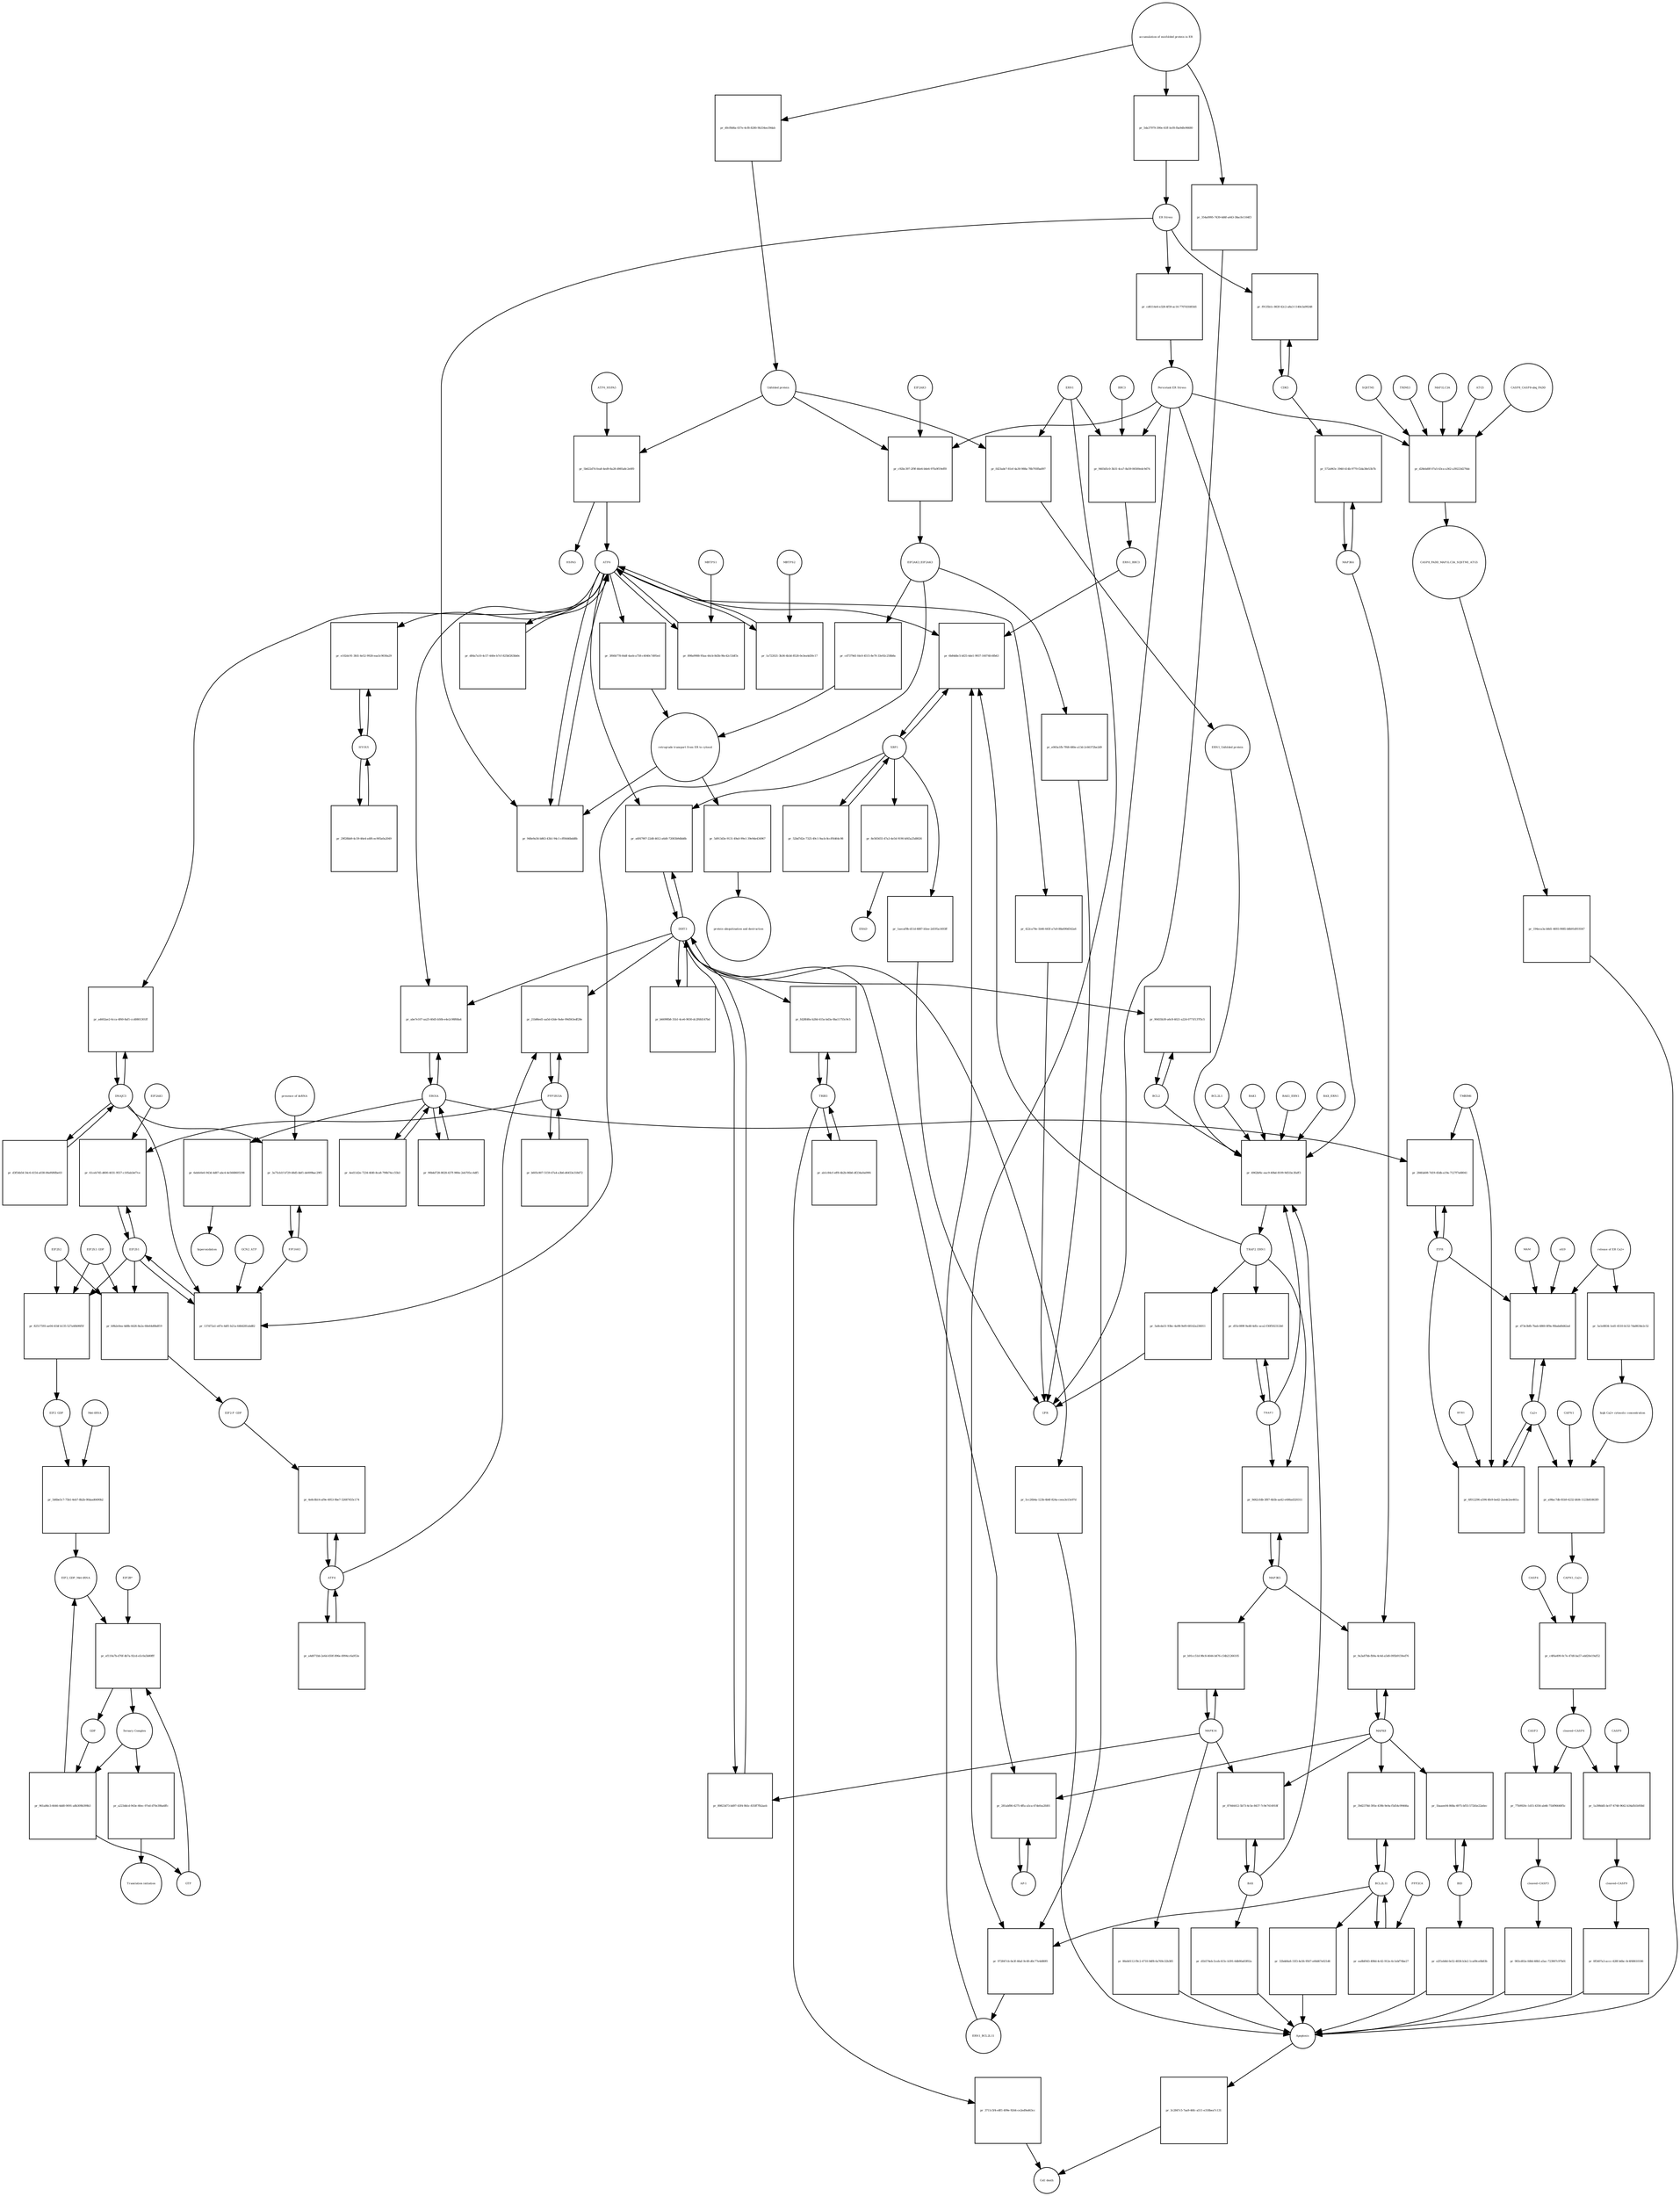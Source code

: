 strict digraph  {
ATF6_HSPA5 [annotation="", bipartite=0, cls=complex, fontsize=4, label=ATF6_HSPA5, shape=circle];
"pr_5b622d74-fea8-4ed9-8a28-d985a8c2e0f0" [annotation="", bipartite=1, cls=process, fontsize=4, label="pr_5b622d74-fea8-4ed9-8a28-d985a8c2e0f0", shape=square];
ATF6 [annotation="urn_miriam_hgnc.symbol_ATF6", bipartite=0, cls=macromolecule, fontsize=4, label=ATF6, shape=circle];
HSPA5 [annotation="urn_miriam_hgnc.symbol_HSPA5", bipartite=0, cls=macromolecule, fontsize=4, label=HSPA5, shape=circle];
"Unfolded protein" [annotation="", bipartite=0, cls=macromolecule, fontsize=4, label="Unfolded protein", shape=circle];
ERN1 [annotation="urn_miriam_hgnc.symbol_ERN1", bipartite=0, cls=macromolecule, fontsize=4, label=ERN1, shape=circle];
"pr_fd23ade7-81ef-4a30-988a-78b793fba897" [annotation="", bipartite=1, cls=process, fontsize=4, label="pr_fd23ade7-81ef-4a30-988a-78b793fba897", shape=square];
"ERN1_Unfolded protein" [annotation="", bipartite=0, cls=complex, fontsize=4, label="ERN1_Unfolded protein", shape=circle];
EIF2AK3_EIF2AK3 [annotation="", bipartite=0, cls=complex, fontsize=4, label=EIF2AK3_EIF2AK3, shape=circle];
"pr_cd7379d1-fdc0-4515-8e70-33e92c258b8a" [annotation="", bipartite=1, cls=process, fontsize=4, label="pr_cd7379d1-fdc0-4515-8e70-33e92c258b8a", shape=square];
"retrograde transport from ER to cytosol" [annotation="", bipartite=0, cls=phenotype, fontsize=4, label="retrograde transport from ER to cytosol", shape=circle];
"pr_3f66b778-64df-4aeb-a758-c4040c7d95ed" [annotation="", bipartite=1, cls=process, fontsize=4, label="pr_3f66b778-64df-4aeb-a758-c4040c7d95ed", shape=square];
"pr_5d913d3e-9131-49a0-99e1-39e9de434967" [annotation="", bipartite=1, cls=process, fontsize=4, label="pr_5d913d3e-9131-49a0-99e1-39e9de434967", shape=square];
"protein ubiquitination and destruction" [annotation="", bipartite=0, cls=phenotype, fontsize=4, label="protein ubiquitination and destruction", shape=circle];
"pr_4962bf6c-eac9-40bd-8109-9d51bc3faff3" [annotation="", bipartite=1, cls=process, fontsize=4, label="pr_4962bf6c-eac9-40bd-8109-9d51bc3faff3", shape=square];
TRAF2_ERN1 [annotation="", bipartite=0, cls=complex, fontsize=4, label=TRAF2_ERN1, shape=circle];
BAK1_ERN1 [annotation="", bipartite=0, cls=complex, fontsize=4, label=BAK1_ERN1, shape=circle];
BAX_ERN1 [annotation="", bipartite=0, cls=complex, fontsize=4, label=BAX_ERN1, shape=circle];
BCL2 [annotation="urn_miriam_hgnc.symbol_BCL2", bipartite=0, cls="nucleic acid feature", fontsize=4, label=BCL2, shape=circle];
BCL2L1 [annotation="urn_miriam_hgnc.symbol_BCL2L1", bipartite=0, cls=macromolecule, fontsize=4, label=BCL2L1, shape=circle];
"Persistant ER Stress" [annotation="", bipartite=0, cls=phenotype, fontsize=4, label="Persistant ER Stress", shape=circle];
BAX [annotation="urn_miriam_hgnc.symbol_BAX", bipartite=0, cls=macromolecule, fontsize=4, label=BAX, shape=circle];
BAK1 [annotation="urn_miriam_hgnc.symbol_BAK1", bipartite=0, cls=macromolecule, fontsize=4, label=BAK1, shape=circle];
TRAF2 [annotation="urn_miriam_hgnc.symbol_TRAF2", bipartite=0, cls=macromolecule, fontsize=4, label=TRAF2, shape=circle];
XBP1 [annotation="urn_miriam_hgnc.symbol_XBP1", bipartite=0, cls=macromolecule, fontsize=4, label=XBP1, shape=circle];
"pr_6b84dbc5-bf25-4de1-9937-16074fc6fb63" [annotation="", bipartite=1, cls=process, fontsize=4, label="pr_6b84dbc5-bf25-4de1-9937-16074fc6fb63", shape=square];
ERN1_BBC3 [annotation="", bipartite=0, cls=complex, fontsize=4, label=ERN1_BBC3, shape=circle];
ERN1_BCL2L11 [annotation="", bipartite=0, cls=complex, fontsize=4, label=ERN1_BCL2L11, shape=circle];
"pr_52bd7d2e-7325-49c1-9acb-8ccff4464c98" [annotation="", bipartite=1, cls=process, fontsize=4, label="pr_52bd7d2e-7325-49c1-9acb-8ccff4464c98", shape=square];
"pr_8e565655-47a3-4e54-9190-bf45a25d8026" [annotation="", bipartite=1, cls=process, fontsize=4, label="pr_8e565655-47a3-4e54-9190-bf45a25d8026", shape=square];
ERAD [annotation="", bipartite=0, cls=phenotype, fontsize=4, label=ERAD, shape=circle];
"pr_1aecaf9b-d11d-4887-b5ee-2d195a1493ff" [annotation="", bipartite=1, cls=process, fontsize=4, label="pr_1aecaf9b-d11d-4887-b5ee-2d195a1493ff", shape=square];
UPR [annotation="", bipartite=0, cls=phenotype, fontsize=4, label=UPR, shape=circle];
"pr_d55c089f-9a48-4d5c-aca2-f30f502312b0" [annotation="", bipartite=1, cls=process, fontsize=4, label="pr_d55c089f-9a48-4d5c-aca2-f30f502312b0", shape=square];
MAPK8 [annotation="urn_miriam_hgnc.symbol_MAPK8", bipartite=0, cls=macromolecule, fontsize=4, label=MAPK8, shape=circle];
"pr_9a3a87bb-fb9a-4c4d-a5d0-095b9159ed76" [annotation="", bipartite=1, cls=process, fontsize=4, label="pr_9a3a87bb-fb9a-4c4d-a5d0-095b9159ed76", shape=square];
MAP3K4 [annotation="urn_miriam_hgnc.symbol_MAP3K4", bipartite=0, cls=macromolecule, fontsize=4, label=MAP3K4, shape=circle];
MAP3K5 [annotation="urn_miriam_hgnc.symbol_MAP3K5", bipartite=0, cls=macromolecule, fontsize=4, label=MAP3K5, shape=circle];
MAPK14 [annotation="urn_miriam_hgnc.symbol_MAPK14", bipartite=0, cls=macromolecule, fontsize=4, label=MAPK14, shape=circle];
"pr_b91cc51d-98c8-4644-b476-c54b21266105" [annotation="", bipartite=1, cls=process, fontsize=4, label="pr_b91cc51d-98c8-4644-b476-c54b21266105", shape=square];
"pr_86eb0112-f9c2-4710-9df8-0a769c32b385" [annotation="", bipartite=1, cls=process, fontsize=4, label="pr_86eb0112-f9c2-4710-9df8-0a769c32b385", shape=square];
Apoptosis [annotation="", bipartite=0, cls=phenotype, fontsize=4, label=Apoptosis, shape=circle];
DDIT3 [annotation="urn_miriam_hgnc.symbol_DDIT3", bipartite=0, cls=macromolecule, fontsize=4, label=DDIT3, shape=circle];
"pr_89823d73-bd97-43f4-9b5c-835ff7fb2aeb" [annotation="", bipartite=1, cls=process, fontsize=4, label="pr_89823d73-bd97-43f4-9b5c-835ff7fb2aeb", shape=square];
"pr_5cc26b4a-123b-4b6f-824a-ceea3e15e97d" [annotation="", bipartite=1, cls=process, fontsize=4, label="pr_5cc26b4a-123b-4b6f-824a-ceea3e15e97d", shape=square];
"pr_90455b30-a6c8-4021-a224-0771f137f5c5" [annotation="", bipartite=1, cls=process, fontsize=4, label="pr_90455b30-a6c8-4021-a224-0771f137f5c5", shape=square];
"pr_948e9a56-b863-43b1-94c1-cff8446bdd8b" [annotation="", bipartite=1, cls=process, fontsize=4, label="pr_948e9a56-b863-43b1-94c1-cff8446bdd8b", shape=square];
"ER Stress" [annotation="", bipartite=0, cls=phenotype, fontsize=4, label="ER Stress", shape=circle];
"pr_898a9988-95aa-44cb-8d3b-9bc42c53df3c" [annotation="", bipartite=1, cls=process, fontsize=4, label="pr_898a9988-95aa-44cb-8d3b-9bc42c53df3c", shape=square];
MBTPS1 [annotation="urn_miriam_hgnc.symbol_MBTPS1", bipartite=0, cls=macromolecule, fontsize=4, label=MBTPS1, shape=circle];
"pr_1a722021-3b36-4b3d-8528-0e3ea4d30c17" [annotation="", bipartite=1, cls=process, fontsize=4, label="pr_1a722021-3b36-4b3d-8528-0e3ea4d30c17", shape=square];
MBTPS2 [annotation="urn_miriam_hgnc.symbol_MBTPS2", bipartite=0, cls=macromolecule, fontsize=4, label=MBTPS2, shape=circle];
"pr_d84a7a10-4c57-440e-b7cf-825bf263bb0c" [annotation="", bipartite=1, cls=process, fontsize=4, label="pr_d84a7a10-4c57-440e-b7cf-825bf263bb0c", shape=square];
"pr_b6699fb8-31b1-4ce6-9030-dc2f6fd147bd" [annotation="", bipartite=1, cls=process, fontsize=4, label="pr_b6699fb8-31b1-4ce6-9030-dc2f6fd147bd", shape=square];
"pr_a6f47907-22d8-4612-a6d0-72083b9dbb8b" [annotation="", bipartite=1, cls=process, fontsize=4, label="pr_a6f47907-22d8-4612-a6d0-72083b9dbb8b", shape=square];
EIF2S1 [annotation="urn_miriam_hgnc.symbol_EIF2S1", bipartite=0, cls=macromolecule, fontsize=4, label=EIF2S1, shape=circle];
"pr_137d72a1-e87e-4df1-b21a-640d281abd82" [annotation="", bipartite=1, cls=process, fontsize=4, label="pr_137d72a1-e87e-4df1-b21a-640d281abd82", shape=square];
GCN2_ATP [annotation="", bipartite=0, cls=complex, fontsize=4, label=GCN2_ATP, shape=circle];
EIF2AK2 [annotation="urn_miriam_hgnc.symbol_EIF2AK2", bipartite=0, cls=macromolecule, fontsize=4, label=EIF2AK2, shape=circle];
DNAJC3 [annotation="urn_miriam_hgnc.symbol_DNAJC3", bipartite=0, cls=macromolecule, fontsize=4, label=DNAJC3, shape=circle];
EIF2S2 [annotation="urn_miriam_hgnc.symbol_EIF2S2", bipartite=0, cls=macromolecule, fontsize=4, label=EIF2S2, shape=circle];
"pr_82517593-ae04-41bf-b135-527a40b96f5f" [annotation="", bipartite=1, cls=process, fontsize=4, label="pr_82517593-ae04-41bf-b135-527a40b96f5f", shape=square];
EIF2S3_GDP [annotation="", bipartite=0, cls=complex, fontsize=4, label=EIF2S3_GDP, shape=circle];
EIF2_GDP [annotation="", bipartite=0, cls=complex, fontsize=4, label=EIF2_GDP, shape=circle];
"EIF2_GDP_Met-tRNA" [annotation="", bipartite=0, cls=complex, fontsize=4, label="EIF2_GDP_Met-tRNA", shape=circle];
"pr_ef110a7b-d76f-4b7a-92cd-e5c0a5b80fff" [annotation="", bipartite=1, cls=process, fontsize=4, label="pr_ef110a7b-d76f-4b7a-92cd-e5c0a5b80fff", shape=square];
"Ternary Complex" [annotation="", bipartite=0, cls=complex, fontsize=4, label="Ternary Complex", shape=circle];
"EIF2B*" [annotation="", bipartite=0, cls=complex, fontsize=4, label="EIF2B*", shape=circle];
GTP [annotation="urn_miriam_obo.chebi_CHEBI%3A57600", bipartite=0, cls="simple chemical", fontsize=4, label=GTP, shape=circle];
GDP [annotation="urn_miriam_obo.chebi_CHEBI%3A65180", bipartite=0, cls="simple chemical", fontsize=4, label=GDP, shape=circle];
"pr_961a86c3-6646-4dd0-9091-a8b309b399b3" [annotation="", bipartite=1, cls=process, fontsize=4, label="pr_961a86c3-6646-4dd0-9091-a8b309b399b3", shape=square];
ATF4 [annotation="urn_miriam_hgnc.symbol_ATF4", bipartite=0, cls=macromolecule, fontsize=4, label=ATF4, shape=circle];
"pr_4e8c8b14-af9e-4953-9be7-52687455c174" [annotation="", bipartite=1, cls=process, fontsize=4, label="pr_4e8c8b14-af9e-4953-9be7-52687455c174", shape=square];
"EIF2-P_GDP" [annotation="", bipartite=0, cls=complex, fontsize=4, label="EIF2-P_GDP", shape=circle];
"pr_a4d071bb-2e6d-450f-896e-6994cc6a953e" [annotation="", bipartite=1, cls=process, fontsize=4, label="pr_a4d071bb-2e6d-450f-896e-6994cc6a953e", shape=square];
PPP1R15A [annotation="urn_miriam_hgnc.symbol_PPP1R15A", bipartite=0, cls=macromolecule, fontsize=4, label=PPP1R15A, shape=circle];
"pr_21b86ed1-aa5d-43de-9a4e-99d563edf28e" [annotation="", bipartite=1, cls=process, fontsize=4, label="pr_21b86ed1-aa5d-43de-9a4e-99d563edf28e", shape=square];
"pr_b605c807-5159-47a4-a3b6-d6453e318d72" [annotation="", bipartite=1, cls=process, fontsize=4, label="pr_b605c807-5159-47a4-a3b6-d6453e318d72", shape=square];
"pr_a223ddcd-943e-40ec-97ed-d70e39ba6ffc" [annotation="", bipartite=1, cls=process, fontsize=4, label="pr_a223ddcd-943e-40ec-97ed-d70e39ba6ffc", shape=square];
"Translation initiation" [annotation="", bipartite=0, cls=phenotype, fontsize=4, label="Translation initiation", shape=circle];
"pr_9d42cfdb-3f87-4b5b-aa42-e406ad320311" [annotation="", bipartite=1, cls=process, fontsize=4, label="pr_9d42cfdb-3f87-4b5b-aa42-e406ad320311", shape=square];
ERO1A [annotation="urn_miriam_hgnc.symbol_ERO1A", bipartite=0, cls=macromolecule, fontsize=4, label=ERO1A, shape=circle];
"pr_abe7e107-aa25-40d5-b50b-e4e2c98f68a4" [annotation="", bipartite=1, cls=process, fontsize=4, label="pr_abe7e107-aa25-40d5-b50b-e4e2c98f68a4", shape=square];
"pr_90b4d728-8028-437f-980e-2eb705cc4df5" [annotation="", bipartite=1, cls=process, fontsize=4, label="pr_90b4d728-8028-437f-980e-2eb705cc4df5", shape=square];
"pr_61ceb745-d600-4031-9557-c105ab3ef7ce" [annotation="", bipartite=1, cls=process, fontsize=4, label="pr_61ceb745-d600-4031-9557-c105ab3ef7ce", shape=square];
EIF2AK1 [annotation="urn_miriam_hgnc.symbol_EIF2AK1", bipartite=0, cls=macromolecule, fontsize=4, label=EIF2AK1, shape=circle];
"pr_87444412-5b73-4c5e-8437-7c9e7414918f" [annotation="", bipartite=1, cls=process, fontsize=4, label="pr_87444412-5b73-4c5e-8437-7c9e7414918f", shape=square];
"pr_d1b574eb-5ceb-415c-b391-6db90a83f02a" [annotation="", bipartite=1, cls=process, fontsize=4, label="pr_d1b574eb-5ceb-415c-b391-6db90a83f02a", shape=square];
"Ca2+" [annotation="urn_miriam_obo.chebi_CHEBI%3A29108", bipartite=0, cls="simple chemical", fontsize=4, label="Ca2+", shape=circle];
"pr_d73e3bfb-7bab-4860-8f9a-f6babd0d42ad" [annotation="", bipartite=1, cls=process, fontsize=4, label="pr_d73e3bfb-7bab-4860-8f9a-f6babd0d42ad", shape=square];
"release of ER Ca2+" [annotation="", bipartite=0, cls=phenotype, fontsize=4, label="release of ER Ca2+", shape=circle];
ITPR [annotation="urn_miriam_hgnc.symbol_ITPR1|urn_miriam_hgnc.symbol_ITPR2|urn_miriam_hgnc.symbol_ITPR3", bipartite=0, cls=macromolecule, fontsize=4, label=ITPR, shape=circle];
MAM [annotation="", bipartite=0, cls=phenotype, fontsize=4, label=MAM, shape=circle];
s619 [annotation="", bipartite=0, cls=complex, fontsize=4, label=s619, shape=circle];
"pr_572a963c-3940-414b-9770-f2da38e53b7b" [annotation="", bipartite=1, cls=process, fontsize=4, label="pr_572a963c-3940-414b-9770-f2da38e53b7b", shape=square];
CDK5 [annotation="urn_miriam_hgnc.symbol_CDK5", bipartite=0, cls=macromolecule, fontsize=4, label=CDK5, shape=circle];
"pr_f9135b1c-863f-42c2-a8a3-1140e3a99248" [annotation="", bipartite=1, cls="uncertain process", fontsize=4, label="pr_f9135b1c-863f-42c2-a8a3-1140e3a99248", shape=square];
"pr_3c2847c5-7aa9-46fc-a511-e318bea7c131" [annotation="", bipartite=1, cls=process, fontsize=4, label="pr_3c2847c5-7aa9-46fc-a511-e318bea7c131", shape=square];
"Cell death" [annotation="", bipartite=0, cls=phenotype, fontsize=4, label="Cell death", shape=circle];
"pr_6f012296-a594-4fe9-bed2-2aede2ee461a" [annotation="", bipartite=1, cls=process, fontsize=4, label="pr_6f012296-a594-4fe9-bed2-2aede2ee461a", shape=square];
TMBIM6 [annotation="urn_miriam_hgnc.symbol_TMBIM6", bipartite=0, cls=macromolecule, fontsize=4, label=TMBIM6, shape=circle];
RYR1 [annotation="urn_miriam_hgnc.symbol_RYR1", bipartite=0, cls=macromolecule, fontsize=4, label=RYR1, shape=circle];
EIF2AK3 [annotation="urn_miriam_hgnc.symbol_EIF2AK3", bipartite=0, cls=macromolecule, fontsize=4, label=EIF2AK3, shape=circle];
"pr_c92bc397-2f9f-46e6-b6e6-97fa9f19eff8" [annotation="", bipartite=1, cls=process, fontsize=4, label="pr_c92bc397-2f9f-46e6-b6e6-97fa9f19eff8", shape=square];
"pr_6ebfe0e6-943d-4d87-abc4-4e5668605198" [annotation="", bipartite=1, cls=process, fontsize=4, label="pr_6ebfe0e6-943d-4d87-abc4-4e5668605198", shape=square];
hyperoxidation [annotation="", bipartite=0, cls=phenotype, fontsize=4, label=hyperoxidation, shape=circle];
"pr_4ed11d2e-7234-4fd0-8ca8-790b74cc55b3" [annotation="", bipartite=1, cls=process, fontsize=4, label="pr_4ed11d2e-7234-4fd0-8ca8-790b74cc55b3", shape=square];
"pr_cd6114e6-e328-4f59-ac16-7707d1fd03d1" [annotation="", bipartite=1, cls=process, fontsize=4, label="pr_cd6114e6-e328-4f59-ac16-7707d1fd03d1", shape=square];
"CASP8_CASP8-ubq_FADD" [annotation="", bipartite=0, cls=complex, fontsize=4, label="CASP8_CASP8-ubq_FADD", shape=circle];
"pr_d28ebd0f-07a5-43ca-a362-a39223d276dc" [annotation="", bipartite=1, cls=process, fontsize=4, label="pr_d28ebd0f-07a5-43ca-a362-a39223d276dc", shape=square];
"SQSTM1 " [annotation="urn_miriam_hgnc.symbol_SQSTM1", bipartite=0, cls=macromolecule, fontsize=4, label="SQSTM1 ", shape=circle];
CASP8_FADD_MAP1LC3A_SQSTM1_ATG5 [annotation="", bipartite=0, cls=complex, fontsize=4, label=CASP8_FADD_MAP1LC3A_SQSTM1_ATG5, shape=circle];
TRIM13 [annotation="urn_miriam_hgnc.symbol_TRIM13", bipartite=0, cls=macromolecule, fontsize=4, label=TRIM13, shape=circle];
MAP1LC3A [annotation="urn_miriam_hgnc.symbol_MAP1LC3A", bipartite=0, cls=macromolecule, fontsize=4, label=MAP1LC3A, shape=circle];
ATG5 [annotation="urn_miriam_hgnc.symbol_ATG5", bipartite=0, cls=macromolecule, fontsize=4, label=ATG5, shape=circle];
"pr_194eca3a-b8d1-4693-9085-b8b91d919347" [annotation="", bipartite=1, cls=process, fontsize=4, label="pr_194eca3a-b8d1-4693-9085-b8b91d919347", shape=square];
"AP-1" [annotation="urn_miriam_hgnc.symbol_FOS|urn_miriam_hgnc.symbol_FOSB|urn_miriam_hgnc.symbol_FOSL1|urn_miriam_hgnc.symbol_FOSL2|urn_miriam_hgnc.symbol_JUN|urn_miriam_hgnc.symbol_JUNB|urn_miriam_hgnc.symbol_JUND", bipartite=0, cls=macromolecule, fontsize=4, label="AP-1", shape=circle];
"pr_281abf86-4275-4ffa-a5ca-47defea2fd01" [annotation="", bipartite=1, cls=process, fontsize=4, label="pr_281abf86-4275-4ffa-a5ca-47defea2fd01", shape=square];
"pr_3a75cb1f-b729-48d5-bbf1-de009bac29f5" [annotation="", bipartite=1, cls=process, fontsize=4, label="pr_3a75cb1f-b729-48d5-bbf1-de009bac29f5", shape=square];
"presence of dsRNA" [annotation="", bipartite=0, cls=phenotype, fontsize=4, label="presence of dsRNA", shape=circle];
"Met-tRNA" [annotation="urn_miriam_hgnc_HGNC%3A34779", bipartite=0, cls="nucleic acid feature", fontsize=4, label="Met-tRNA", shape=circle];
"pr_5d6be5c7-75b1-4eb7-8b2b-9fdaad6490b2" [annotation="", bipartite=1, cls=process, fontsize=4, label="pr_5d6be5c7-75b1-4eb7-8b2b-9fdaad6490b2", shape=square];
"pr_b9b2e0ea-4d8b-4426-8a2a-68e64d0bdf19" [annotation="", bipartite=1, cls=process, fontsize=4, label="pr_b9b2e0ea-4d8b-4426-8a2a-68e64d0bdf19", shape=square];
"accumulation of misfolded protein in ER" [annotation="", bipartite=0, cls=phenotype, fontsize=4, label="accumulation of misfolded protein in ER", shape=circle];
"pr_d0cf8d6a-037e-4cf8-8280-9b334ee39dab" [annotation="", bipartite=1, cls=process, fontsize=4, label="pr_d0cf8d6a-037e-4cf8-8280-9b334ee39dab", shape=square];
"pr_5da37979-390e-41ff-bcf8-fba9dfe96680" [annotation="", bipartite=1, cls=process, fontsize=4, label="pr_5da37979-390e-41ff-bcf8-fba9dfe96680", shape=square];
"pr_354a0995-7439-4d6f-a443-38acfe1164f3" [annotation="", bipartite=1, cls=process, fontsize=4, label="pr_354a0995-7439-4d6f-a443-38acfe1164f3", shape=square];
"pr_e065a1fb-7f68-480e-a13d-2c66372be2d9" [annotation="", bipartite=1, cls=process, fontsize=4, label="pr_e065a1fb-7f68-480e-a13d-2c66372be2d9", shape=square];
"pr_5a8cda51-93bc-4a98-9ef0-68142a236011" [annotation="", bipartite=1, cls=process, fontsize=4, label="pr_5a8cda51-93bc-4a98-9ef0-68142a236011", shape=square];
"pr_422ca70e-1b46-445f-a7a9-88a690d542a6" [annotation="", bipartite=1, cls=process, fontsize=4, label="pr_422ca70e-1b46-445f-a7a9-88a690d542a6", shape=square];
BCL2L11 [annotation="urn_miriam_hgnc.symbol_BCL2L11", bipartite=0, cls=macromolecule, fontsize=4, label=BCL2L11, shape=circle];
"pr_39d2378d-395e-439b-9e9a-f5d54c99466a" [annotation="", bipartite=1, cls=process, fontsize=4, label="pr_39d2378d-395e-439b-9e9a-f5d54c99466a", shape=square];
BID [annotation="urn_miriam_hgnc.symbol_BID", bipartite=0, cls=macromolecule, fontsize=4, label=BID, shape=circle];
"pr_1baaee04-868a-4975-bf55-572b5e22a6ec" [annotation="", bipartite=1, cls=process, fontsize=4, label="pr_1baaee04-868a-4975-bf55-572b5e22a6ec", shape=square];
"pr_32bdd4a8-15f3-4e56-9567-e66d67e021d6" [annotation="", bipartite=1, cls=process, fontsize=4, label="pr_32bdd4a8-15f3-4e56-9567-e66d67e021d6", shape=square];
"pr_e2f1eb8d-0e52-4836-b3e2-1ca09ce0b83b" [annotation="", bipartite=1, cls=process, fontsize=4, label="pr_e2f1eb8d-0e52-4836-b3e2-1ca09ce0b83b", shape=square];
"pr_972847cb-0e3f-46af-9c49-d0c77e4d80f0" [annotation="", bipartite=1, cls=process, fontsize=4, label="pr_972847cb-0e3f-46af-9c49-d0c77e4d80f0", shape=square];
"pr_9403d5c0-3b31-4ca7-8a59-06500edc9d74" [annotation="", bipartite=1, cls=process, fontsize=4, label="pr_9403d5c0-3b31-4ca7-8a59-06500edc9d74", shape=square];
BBC3 [annotation="urn_miriam_hgnc.symbol_BBC3", bipartite=0, cls=macromolecule, fontsize=4, label=BBC3, shape=circle];
"pr_ea8bf043-498d-4c42-912e-6c1ebf74be27" [annotation="", bipartite=1, cls=process, fontsize=4, label="pr_ea8bf043-498d-4c42-912e-6c1ebf74be27", shape=square];
PPP2CA [annotation="urn_miriam_hgnc.symbol_PPP2CA", bipartite=0, cls=macromolecule, fontsize=4, label=PPP2CA, shape=circle];
TRIB3 [annotation="urn_miriam_hgnc.symbol_TRIB3", bipartite=0, cls=macromolecule, fontsize=4, label=TRIB3, shape=circle];
"pr_fd28fd0a-b28d-415a-bd3a-0ba11755c9c5" [annotation="", bipartite=1, cls=process, fontsize=4, label="pr_fd28fd0a-b28d-415a-bd3a-0ba11755c9c5", shape=square];
"pr_ab1c84cf-eff8-4b2b-86b6-df234a0a09f4" [annotation="", bipartite=1, cls=process, fontsize=4, label="pr_ab1c84cf-eff8-4b2b-86b6-df234a0a09f4", shape=square];
"pr_3711c5f4-e8f1-499e-9244-ce2ed9a463cc" [annotation="", bipartite=1, cls=process, fontsize=4, label="pr_3711c5f4-e8f1-499e-9244-ce2ed9a463cc", shape=square];
"pr_5a1e8834-1ed1-4510-b132-7da8634e2c52" [annotation="", bipartite=1, cls=process, fontsize=4, label="pr_5a1e8834-1ed1-4510-b132-7da8634e2c52", shape=square];
"high Ca2+ cytosolic concentration" [annotation="", bipartite=0, cls=phenotype, fontsize=4, label="high Ca2+ cytosolic concentration", shape=circle];
"pr_a4602ae2-6cca-4f60-8af1-ccd0801301ff" [annotation="", bipartite=1, cls=process, fontsize=4, label="pr_a4602ae2-6cca-4f60-8af1-ccd0801301ff", shape=square];
"pr_d3f54b54-54c6-4154-a038-06ef6f6fbe03" [annotation="", bipartite=1, cls=process, fontsize=4, label="pr_d3f54b54-54c6-4154-a038-06ef6f6fbe03", shape=square];
"pr_284fab08-7d19-45db-a19a-7127f7a68041" [annotation="", bipartite=1, cls=process, fontsize=4, label="pr_284fab08-7d19-45db-a19a-7127f7a68041", shape=square];
CASP4 [annotation="urn_miriam_hgnc.symbol_CASP4", bipartite=0, cls=macromolecule, fontsize=4, label=CASP4, shape=circle];
"pr_c4f6a499-0c7e-47d0-ba57-edd20e19af52" [annotation="", bipartite=1, cls=process, fontsize=4, label="pr_c4f6a499-0c7e-47d0-ba57-edd20e19af52", shape=square];
"cleaved~CASP4" [annotation="urn_miriam_hgnc.symbol_CASP4", bipartite=0, cls=macromolecule, fontsize=4, label="cleaved~CASP4", shape=circle];
"CAPN1_Ca2+" [annotation="", bipartite=0, cls=complex, fontsize=4, label="CAPN1_Ca2+", shape=circle];
CASP3 [annotation="urn_miriam_hgnc.symbol_CASP3", bipartite=0, cls=macromolecule, fontsize=4, label=CASP3, shape=circle];
"pr_77b9920c-1d15-4356-ab46-71bf96640f5c" [annotation="", bipartite=1, cls=process, fontsize=4, label="pr_77b9920c-1d15-4356-ab46-71bf96640f5c", shape=square];
"cleaved~CASP3" [annotation="urn_miriam_hgnc.symbol_CASP3", bipartite=0, cls=macromolecule, fontsize=4, label="cleaved~CASP3", shape=circle];
CASP9 [annotation="urn_miriam_hgnc.symbol_CSAP9", bipartite=0, cls=macromolecule, fontsize=4, label=CASP9, shape=circle];
"pr_1a398dd5-bc07-4748-9642-b34afb1b958d" [annotation="", bipartite=1, cls=process, fontsize=4, label="pr_1a398dd5-bc07-4748-9642-b34afb1b958d", shape=square];
"cleaved~CASP9" [annotation="urn_miriam_hgnc.symbol_CASP9", bipartite=0, cls=macromolecule, fontsize=4, label="cleaved~CASP9", shape=circle];
CAPN1 [annotation="urn_miriam_hgnc.symbol_CAPN1", bipartite=0, cls=macromolecule, fontsize=4, label=CAPN1, shape=circle];
"pr_a98ac7db-81b9-4232-bfd4-1123b81863f9" [annotation="", bipartite=1, cls=process, fontsize=4, label="pr_a98ac7db-81b9-4232-bfd4-1123b81863f9", shape=square];
"pr_983cd02e-fd8d-48b5-a5ac-723907c97b01" [annotation="", bipartite=1, cls=process, fontsize=4, label="pr_983cd02e-fd8d-48b5-a5ac-723907c97b01", shape=square];
"pr_0f5407a3-accc-428f-b6bc-0c4f48610186" [annotation="", bipartite=1, cls=process, fontsize=4, label="pr_0f5407a3-accc-428f-b6bc-0c4f48610186", shape=square];
HYOU1 [annotation="urn_miriam_hgnc.symbol_HYOU1", bipartite=0, cls=macromolecule, fontsize=4, label=HYOU1, shape=circle];
"pr_e102dc91-3fd1-4e52-9928-eaa5c9036a29" [annotation="", bipartite=1, cls=process, fontsize=4, label="pr_e102dc91-3fd1-4e52-9928-eaa5c9036a29", shape=square];
"pr_29f28bb9-4c59-46e4-a4f6-ec905a0a2049" [annotation="", bipartite=1, cls=process, fontsize=4, label="pr_29f28bb9-4c59-46e4-a4f6-ec905a0a2049", shape=square];
ATF6_HSPA5 -> "pr_5b622d74-fea8-4ed9-8a28-d985a8c2e0f0"  [annotation="", interaction_type=consumption];
"pr_5b622d74-fea8-4ed9-8a28-d985a8c2e0f0" -> ATF6  [annotation="", interaction_type=production];
"pr_5b622d74-fea8-4ed9-8a28-d985a8c2e0f0" -> HSPA5  [annotation="", interaction_type=production];
ATF6 -> "pr_3f66b778-64df-4aeb-a758-c4040c7d95ed"  [annotation="", interaction_type=consumption];
ATF6 -> "pr_6b84dbc5-bf25-4de1-9937-16074fc6fb63"  [annotation="urn_miriam_pubmed_26587781|urn_miriam_pubmed_23430059", interaction_type=catalysis];
ATF6 -> "pr_948e9a56-b863-43b1-94c1-cff8446bdd8b"  [annotation="", interaction_type=consumption];
ATF6 -> "pr_898a9988-95aa-44cb-8d3b-9bc42c53df3c"  [annotation="", interaction_type=consumption];
ATF6 -> "pr_1a722021-3b36-4b3d-8528-0e3ea4d30c17"  [annotation="", interaction_type=consumption];
ATF6 -> "pr_d84a7a10-4c57-440e-b7cf-825bf263bb0c"  [annotation="", interaction_type=consumption];
ATF6 -> "pr_a6f47907-22d8-4612-a6d0-72083b9dbb8b"  [annotation="urn_miriam_pubmed_26587781|urn_miriam_pubmed_17991856|urn_miriam_pubmed_28843399", interaction_type=catalysis];
ATF6 -> "pr_abe7e107-aa25-40d5-b50b-e4e2c98f68a4"  [annotation="urn_miriam_pubmed_23850759|urn_miriam_pubmed_25387528", interaction_type=catalysis];
ATF6 -> "pr_422ca70e-1b46-445f-a7a9-88a690d542a6"  [annotation="", interaction_type=consumption];
ATF6 -> "pr_a4602ae2-6cca-4f60-8af1-ccd0801301ff"  [annotation="urn_miriam_pubmed_12601012|urn_miriam_pubmed_18360008", interaction_type=catalysis];
ATF6 -> "pr_e102dc91-3fd1-4e52-9928-eaa5c9036a29"  [annotation=urn_miriam_pubmed_18360008, interaction_type=catalysis];
"Unfolded protein" -> "pr_5b622d74-fea8-4ed9-8a28-d985a8c2e0f0"  [annotation="urn_miriam_pubmed_19509052|urn_miriam_pubmed_12847084|urn_miriam_pubmed_23850759", interaction_type=catalysis];
"Unfolded protein" -> "pr_fd23ade7-81ef-4a30-988a-78b793fba897"  [annotation="", interaction_type=consumption];
"Unfolded protein" -> "pr_c92bc397-2f9f-46e6-b6e6-97fa9f19eff8"  [annotation=urn_miriam_pubmed_17991856, interaction_type=catalysis];
ERN1 -> "pr_fd23ade7-81ef-4a30-988a-78b793fba897"  [annotation="", interaction_type=consumption];
ERN1 -> "pr_972847cb-0e3f-46af-9c49-d0c77e4d80f0"  [annotation="", interaction_type=consumption];
ERN1 -> "pr_9403d5c0-3b31-4ca7-8a59-06500edc9d74"  [annotation="", interaction_type=consumption];
"pr_fd23ade7-81ef-4a30-988a-78b793fba897" -> "ERN1_Unfolded protein"  [annotation="", interaction_type=production];
"ERN1_Unfolded protein" -> "pr_4962bf6c-eac9-40bd-8109-9d51bc3faff3"  [annotation="", interaction_type=consumption];
EIF2AK3_EIF2AK3 -> "pr_cd7379d1-fdc0-4515-8e70-33e92c258b8a"  [annotation="", interaction_type=consumption];
EIF2AK3_EIF2AK3 -> "pr_137d72a1-e87e-4df1-b21a-640d281abd82"  [annotation="urn_miriam_pubmed_12667446|urn_miriam_pubmed_16246152|urn_miriam_pubmed_12601012|urn_miriam_pubmed_23850759|urn_miriam_pubmed_18360008|urn_miriam_pubmed_26587781", interaction_type=catalysis];
EIF2AK3_EIF2AK3 -> "pr_e065a1fb-7f68-480e-a13d-2c66372be2d9"  [annotation="", interaction_type=consumption];
"pr_cd7379d1-fdc0-4515-8e70-33e92c258b8a" -> "retrograde transport from ER to cytosol"  [annotation="", interaction_type=production];
"retrograde transport from ER to cytosol" -> "pr_5d913d3e-9131-49a0-99e1-39e9de434967"  [annotation="", interaction_type=consumption];
"retrograde transport from ER to cytosol" -> "pr_948e9a56-b863-43b1-94c1-cff8446bdd8b"  [annotation="urn_miriam_pubmed_18360008|urn_miriam_pubmed_17991856|urn_miriam_pubmed_26587781|urn_miriam_pubmed_12847084", interaction_type=inhibition];
"pr_3f66b778-64df-4aeb-a758-c4040c7d95ed" -> "retrograde transport from ER to cytosol"  [annotation="", interaction_type=production];
"pr_5d913d3e-9131-49a0-99e1-39e9de434967" -> "protein ubiquitination and destruction"  [annotation="", interaction_type=production];
"pr_4962bf6c-eac9-40bd-8109-9d51bc3faff3" -> TRAF2_ERN1  [annotation="", interaction_type=production];
TRAF2_ERN1 -> "pr_6b84dbc5-bf25-4de1-9937-16074fc6fb63"  [annotation="urn_miriam_pubmed_26587781|urn_miriam_pubmed_23430059", interaction_type=catalysis];
TRAF2_ERN1 -> "pr_d55c089f-9a48-4d5c-aca2-f30f502312b0"  [annotation=urn_miriam_pubmed_23850759, interaction_type=catalysis];
TRAF2_ERN1 -> "pr_9d42cfdb-3f87-4b5b-aa42-e406ad320311"  [annotation=urn_miriam_pubmed_23850759, interaction_type=catalysis];
TRAF2_ERN1 -> "pr_5a8cda51-93bc-4a98-9ef0-68142a236011"  [annotation="", interaction_type=consumption];
BAK1_ERN1 -> "pr_4962bf6c-eac9-40bd-8109-9d51bc3faff3"  [annotation="urn_miriam_pubmed_23850759|urn_miriam_pubmed_23430059|urn_miriam_pubmed_26587781", interaction_type=catalysis];
BAX_ERN1 -> "pr_4962bf6c-eac9-40bd-8109-9d51bc3faff3"  [annotation="urn_miriam_pubmed_23850759|urn_miriam_pubmed_23430059|urn_miriam_pubmed_26587781", interaction_type=catalysis];
BCL2 -> "pr_4962bf6c-eac9-40bd-8109-9d51bc3faff3"  [annotation="urn_miriam_pubmed_23850759|urn_miriam_pubmed_23430059|urn_miriam_pubmed_26587781", interaction_type=inhibition];
BCL2 -> "pr_90455b30-a6c8-4021-a224-0771f137f5c5"  [annotation="", interaction_type=consumption];
BCL2L1 -> "pr_4962bf6c-eac9-40bd-8109-9d51bc3faff3"  [annotation="urn_miriam_pubmed_23850759|urn_miriam_pubmed_23430059|urn_miriam_pubmed_26587781", interaction_type=inhibition];
"Persistant ER Stress" -> "pr_4962bf6c-eac9-40bd-8109-9d51bc3faff3"  [annotation="urn_miriam_pubmed_23850759|urn_miriam_pubmed_23430059|urn_miriam_pubmed_26587781", interaction_type=inhibition];
"Persistant ER Stress" -> "pr_c92bc397-2f9f-46e6-b6e6-97fa9f19eff8"  [annotation=urn_miriam_pubmed_17991856, interaction_type=catalysis];
"Persistant ER Stress" -> "pr_d28ebd0f-07a5-43ca-a362-a39223d276dc"  [annotation=urn_miriam_pubmed_17991856, interaction_type=catalysis];
"Persistant ER Stress" -> "pr_972847cb-0e3f-46af-9c49-d0c77e4d80f0"  [annotation="urn_miriam_pubmed_23850759|urn_miriam_pubmed_23430059|urn_miriam_pubmed_26587781", interaction_type=inhibition];
"Persistant ER Stress" -> "pr_9403d5c0-3b31-4ca7-8a59-06500edc9d74"  [annotation="urn_miriam_pubmed_23430059|urn_miriam_pubmed_17991856", interaction_type=inhibition];
BAX -> "pr_4962bf6c-eac9-40bd-8109-9d51bc3faff3"  [annotation="urn_miriam_pubmed_23850759|urn_miriam_pubmed_23430059|urn_miriam_pubmed_26587781", interaction_type=catalysis];
BAX -> "pr_87444412-5b73-4c5e-8437-7c9e7414918f"  [annotation="", interaction_type=consumption];
BAX -> "pr_d1b574eb-5ceb-415c-b391-6db90a83f02a"  [annotation="", interaction_type=consumption];
BAK1 -> "pr_4962bf6c-eac9-40bd-8109-9d51bc3faff3"  [annotation="urn_miriam_pubmed_23850759|urn_miriam_pubmed_23430059|urn_miriam_pubmed_26587781", interaction_type=catalysis];
TRAF2 -> "pr_4962bf6c-eac9-40bd-8109-9d51bc3faff3"  [annotation="", interaction_type=consumption];
TRAF2 -> "pr_d55c089f-9a48-4d5c-aca2-f30f502312b0"  [annotation="", interaction_type=consumption];
TRAF2 -> "pr_9d42cfdb-3f87-4b5b-aa42-e406ad320311"  [annotation=urn_miriam_pubmed_23850759, interaction_type=catalysis];
XBP1 -> "pr_6b84dbc5-bf25-4de1-9937-16074fc6fb63"  [annotation="", interaction_type=consumption];
XBP1 -> "pr_52bd7d2e-7325-49c1-9acb-8ccff4464c98"  [annotation="", interaction_type=consumption];
XBP1 -> "pr_8e565655-47a3-4e54-9190-bf45a25d8026"  [annotation="", interaction_type=consumption];
XBP1 -> "pr_1aecaf9b-d11d-4887-b5ee-2d195a1493ff"  [annotation="", interaction_type=consumption];
XBP1 -> "pr_a6f47907-22d8-4612-a6d0-72083b9dbb8b"  [annotation="urn_miriam_pubmed_26587781|urn_miriam_pubmed_17991856|urn_miriam_pubmed_28843399", interaction_type=catalysis];
"pr_6b84dbc5-bf25-4de1-9937-16074fc6fb63" -> XBP1  [annotation="", interaction_type=production];
ERN1_BBC3 -> "pr_6b84dbc5-bf25-4de1-9937-16074fc6fb63"  [annotation="urn_miriam_pubmed_26587781|urn_miriam_pubmed_23430059", interaction_type=catalysis];
ERN1_BCL2L11 -> "pr_6b84dbc5-bf25-4de1-9937-16074fc6fb63"  [annotation="urn_miriam_pubmed_26587781|urn_miriam_pubmed_23430059", interaction_type=catalysis];
"pr_52bd7d2e-7325-49c1-9acb-8ccff4464c98" -> XBP1  [annotation="", interaction_type=production];
"pr_8e565655-47a3-4e54-9190-bf45a25d8026" -> ERAD  [annotation="", interaction_type=production];
"pr_1aecaf9b-d11d-4887-b5ee-2d195a1493ff" -> UPR  [annotation="", interaction_type=production];
"pr_d55c089f-9a48-4d5c-aca2-f30f502312b0" -> TRAF2  [annotation="", interaction_type=production];
MAPK8 -> "pr_9a3a87bb-fb9a-4c4d-a5d0-095b9159ed76"  [annotation="", interaction_type=consumption];
MAPK8 -> "pr_87444412-5b73-4c5e-8437-7c9e7414918f"  [annotation="urn_miriam_pubmed_18191217|urn_miriam_pubmed_23430059", interaction_type=catalysis];
MAPK8 -> "pr_281abf86-4275-4ffa-a5ca-47defea2fd01"  [annotation="urn_miriam_pubmed_26618107|urn_miriam_pubmed_26587781|urn_miriam_pubmed_23850759", interaction_type=catalysis];
MAPK8 -> "pr_39d2378d-395e-439b-9e9a-f5d54c99466a"  [annotation="urn_miriam_pubmed_26018731|urn_miriam_pubmed_23850759", interaction_type=catalysis];
MAPK8 -> "pr_1baaee04-868a-4975-bf55-572b5e22a6ec"  [annotation="urn_miriam_pubmed_23430059|urn_miriam_pubmed_11583631", interaction_type=catalysis];
"pr_9a3a87bb-fb9a-4c4d-a5d0-095b9159ed76" -> MAPK8  [annotation="", interaction_type=production];
MAP3K4 -> "pr_9a3a87bb-fb9a-4c4d-a5d0-095b9159ed76"  [annotation="urn_miriam_pubmed_18191217|urn_miriam_pubmed_23850759|urn_miriam_pubmed_26587781", interaction_type=catalysis];
MAP3K4 -> "pr_572a963c-3940-414b-9770-f2da38e53b7b"  [annotation="", interaction_type=consumption];
MAP3K5 -> "pr_9a3a87bb-fb9a-4c4d-a5d0-095b9159ed76"  [annotation="urn_miriam_pubmed_18191217|urn_miriam_pubmed_23850759|urn_miriam_pubmed_26587781", interaction_type=catalysis];
MAP3K5 -> "pr_b91cc51d-98c8-4644-b476-c54b21266105"  [annotation="urn_miriam_pubmed_23850759|urn_miriam_pubmed_12215209", interaction_type=catalysis];
MAP3K5 -> "pr_9d42cfdb-3f87-4b5b-aa42-e406ad320311"  [annotation="", interaction_type=consumption];
MAPK14 -> "pr_b91cc51d-98c8-4644-b476-c54b21266105"  [annotation="", interaction_type=consumption];
MAPK14 -> "pr_86eb0112-f9c2-4710-9df8-0a769c32b385"  [annotation="", interaction_type=consumption];
MAPK14 -> "pr_89823d73-bd97-43f4-9b5c-835ff7fb2aeb"  [annotation="urn_miriam_pubmed_23850759|urn_miriam_pubmed_23430059|urn_miriam_pubmed_26137585", interaction_type=catalysis];
MAPK14 -> "pr_87444412-5b73-4c5e-8437-7c9e7414918f"  [annotation="urn_miriam_pubmed_18191217|urn_miriam_pubmed_23430059", interaction_type=catalysis];
"pr_b91cc51d-98c8-4644-b476-c54b21266105" -> MAPK14  [annotation="", interaction_type=production];
"pr_86eb0112-f9c2-4710-9df8-0a769c32b385" -> Apoptosis  [annotation="", interaction_type=production];
Apoptosis -> "pr_3c2847c5-7aa9-46fc-a511-e318bea7c131"  [annotation="", interaction_type=consumption];
DDIT3 -> "pr_89823d73-bd97-43f4-9b5c-835ff7fb2aeb"  [annotation="", interaction_type=consumption];
DDIT3 -> "pr_5cc26b4a-123b-4b6f-824a-ceea3e15e97d"  [annotation="", interaction_type=consumption];
DDIT3 -> "pr_90455b30-a6c8-4021-a224-0771f137f5c5"  [annotation="urn_miriam_pubmed_30662442|urn_miriam_pubmed_23850759", interaction_type=inhibition];
DDIT3 -> "pr_b6699fb8-31b1-4ce6-9030-dc2f6fd147bd"  [annotation="", interaction_type=consumption];
DDIT3 -> "pr_a6f47907-22d8-4612-a6d0-72083b9dbb8b"  [annotation="", interaction_type=consumption];
DDIT3 -> "pr_21b86ed1-aa5d-43de-9a4e-99d563edf28e"  [annotation="urn_miriam_pubmed_23850759|urn_miriam_pubmed_31638256", interaction_type=catalysis];
DDIT3 -> "pr_abe7e107-aa25-40d5-b50b-e4e2c98f68a4"  [annotation="urn_miriam_pubmed_23850759|urn_miriam_pubmed_25387528", interaction_type=catalysis];
DDIT3 -> "pr_281abf86-4275-4ffa-a5ca-47defea2fd01"  [annotation="urn_miriam_pubmed_26618107|urn_miriam_pubmed_26587781|urn_miriam_pubmed_23850759", interaction_type=catalysis];
DDIT3 -> "pr_fd28fd0a-b28d-415a-bd3a-0ba11755c9c5"  [annotation="urn_miriam_pubmed_23430059|urn_miriam_pubmed_18940792", interaction_type=catalysis];
"pr_89823d73-bd97-43f4-9b5c-835ff7fb2aeb" -> DDIT3  [annotation="", interaction_type=production];
"pr_5cc26b4a-123b-4b6f-824a-ceea3e15e97d" -> Apoptosis  [annotation="", interaction_type=production];
"pr_90455b30-a6c8-4021-a224-0771f137f5c5" -> BCL2  [annotation="", interaction_type=production];
"pr_948e9a56-b863-43b1-94c1-cff8446bdd8b" -> ATF6  [annotation="", interaction_type=production];
"ER Stress" -> "pr_948e9a56-b863-43b1-94c1-cff8446bdd8b"  [annotation="urn_miriam_pubmed_18360008|urn_miriam_pubmed_17991856|urn_miriam_pubmed_26587781|urn_miriam_pubmed_12847084", interaction_type=catalysis];
"ER Stress" -> "pr_f9135b1c-863f-42c2-a8a3-1140e3a99248"  [annotation=urn_miriam_pubmed_22388889, interaction_type=catalysis];
"ER Stress" -> "pr_cd6114e6-e328-4f59-ac16-7707d1fd03d1"  [annotation="", interaction_type=consumption];
"pr_898a9988-95aa-44cb-8d3b-9bc42c53df3c" -> ATF6  [annotation="", interaction_type=production];
MBTPS1 -> "pr_898a9988-95aa-44cb-8d3b-9bc42c53df3c"  [annotation="urn_miriam_pubmed_18360008|urn_miriam_pubmed_17991856|urn_miriam_pubmed_26587781|urn_miriam_pubmed_23850759", interaction_type=catalysis];
"pr_1a722021-3b36-4b3d-8528-0e3ea4d30c17" -> ATF6  [annotation="", interaction_type=production];
MBTPS2 -> "pr_1a722021-3b36-4b3d-8528-0e3ea4d30c17"  [annotation="urn_miriam_pubmed_23850759|urn_miriam_pubmed_26587781|urn_miriam_pubmed_17991856|urn_miriam_pubmed_18360008", interaction_type=catalysis];
"pr_d84a7a10-4c57-440e-b7cf-825bf263bb0c" -> ATF6  [annotation="", interaction_type=production];
"pr_b6699fb8-31b1-4ce6-9030-dc2f6fd147bd" -> DDIT3  [annotation="", interaction_type=production];
"pr_a6f47907-22d8-4612-a6d0-72083b9dbb8b" -> DDIT3  [annotation="", interaction_type=production];
EIF2S1 -> "pr_137d72a1-e87e-4df1-b21a-640d281abd82"  [annotation="", interaction_type=consumption];
EIF2S1 -> "pr_82517593-ae04-41bf-b135-527a40b96f5f"  [annotation="", interaction_type=consumption];
EIF2S1 -> "pr_61ceb745-d600-4031-9557-c105ab3ef7ce"  [annotation="", interaction_type=consumption];
EIF2S1 -> "pr_b9b2e0ea-4d8b-4426-8a2a-68e64d0bdf19"  [annotation="", interaction_type=consumption];
"pr_137d72a1-e87e-4df1-b21a-640d281abd82" -> EIF2S1  [annotation="", interaction_type=production];
GCN2_ATP -> "pr_137d72a1-e87e-4df1-b21a-640d281abd82"  [annotation="urn_miriam_pubmed_12667446|urn_miriam_pubmed_16246152|urn_miriam_pubmed_12601012|urn_miriam_pubmed_23850759|urn_miriam_pubmed_18360008|urn_miriam_pubmed_26587781", interaction_type=catalysis];
EIF2AK2 -> "pr_137d72a1-e87e-4df1-b21a-640d281abd82"  [annotation="urn_miriam_pubmed_12667446|urn_miriam_pubmed_16246152|urn_miriam_pubmed_12601012|urn_miriam_pubmed_23850759|urn_miriam_pubmed_18360008|urn_miriam_pubmed_26587781", interaction_type=catalysis];
EIF2AK2 -> "pr_3a75cb1f-b729-48d5-bbf1-de009bac29f5"  [annotation="", interaction_type=consumption];
DNAJC3 -> "pr_137d72a1-e87e-4df1-b21a-640d281abd82"  [annotation="urn_miriam_pubmed_12667446|urn_miriam_pubmed_16246152|urn_miriam_pubmed_12601012|urn_miriam_pubmed_23850759|urn_miriam_pubmed_18360008|urn_miriam_pubmed_26587781", interaction_type=inhibition];
DNAJC3 -> "pr_3a75cb1f-b729-48d5-bbf1-de009bac29f5"  [annotation="urn_miriam_pubmed_12601012|urn_miriam_pubmed_26587781|urn_miriam_pubmed_23850759", interaction_type=inhibition];
DNAJC3 -> "pr_a4602ae2-6cca-4f60-8af1-ccd0801301ff"  [annotation="", interaction_type=consumption];
DNAJC3 -> "pr_d3f54b54-54c6-4154-a038-06ef6f6fbe03"  [annotation="", interaction_type=consumption];
EIF2S2 -> "pr_82517593-ae04-41bf-b135-527a40b96f5f"  [annotation="", interaction_type=consumption];
EIF2S2 -> "pr_b9b2e0ea-4d8b-4426-8a2a-68e64d0bdf19"  [annotation="", interaction_type=consumption];
"pr_82517593-ae04-41bf-b135-527a40b96f5f" -> EIF2_GDP  [annotation="", interaction_type=production];
EIF2S3_GDP -> "pr_82517593-ae04-41bf-b135-527a40b96f5f"  [annotation="", interaction_type=consumption];
EIF2S3_GDP -> "pr_b9b2e0ea-4d8b-4426-8a2a-68e64d0bdf19"  [annotation="", interaction_type=consumption];
EIF2_GDP -> "pr_5d6be5c7-75b1-4eb7-8b2b-9fdaad6490b2"  [annotation="", interaction_type=consumption];
"EIF2_GDP_Met-tRNA" -> "pr_ef110a7b-d76f-4b7a-92cd-e5c0a5b80fff"  [annotation="", interaction_type=consumption];
"pr_ef110a7b-d76f-4b7a-92cd-e5c0a5b80fff" -> "Ternary Complex"  [annotation="", interaction_type=production];
"pr_ef110a7b-d76f-4b7a-92cd-e5c0a5b80fff" -> GDP  [annotation="", interaction_type=production];
"Ternary Complex" -> "pr_961a86c3-6646-4dd0-9091-a8b309b399b3"  [annotation="", interaction_type=consumption];
"Ternary Complex" -> "pr_a223ddcd-943e-40ec-97ed-d70e39ba6ffc"  [annotation="", interaction_type=consumption];
"EIF2B*" -> "pr_ef110a7b-d76f-4b7a-92cd-e5c0a5b80fff"  [annotation="urn_miriam_pubmed_23850759|urn_miriam_pubmed_16246152", interaction_type=catalysis];
GTP -> "pr_ef110a7b-d76f-4b7a-92cd-e5c0a5b80fff"  [annotation="", interaction_type=consumption];
GDP -> "pr_961a86c3-6646-4dd0-9091-a8b309b399b3"  [annotation="", interaction_type=consumption];
"pr_961a86c3-6646-4dd0-9091-a8b309b399b3" -> "EIF2_GDP_Met-tRNA"  [annotation="", interaction_type=production];
"pr_961a86c3-6646-4dd0-9091-a8b309b399b3" -> GTP  [annotation="", interaction_type=production];
ATF4 -> "pr_4e8c8b14-af9e-4953-9be7-52687455c174"  [annotation="", interaction_type=consumption];
ATF4 -> "pr_a4d071bb-2e6d-450f-896e-6994cc6a953e"  [annotation="", interaction_type=consumption];
ATF4 -> "pr_21b86ed1-aa5d-43de-9a4e-99d563edf28e"  [annotation="urn_miriam_pubmed_23850759|urn_miriam_pubmed_31638256", interaction_type=catalysis];
"pr_4e8c8b14-af9e-4953-9be7-52687455c174" -> ATF4  [annotation="", interaction_type=production];
"EIF2-P_GDP" -> "pr_4e8c8b14-af9e-4953-9be7-52687455c174"  [annotation="urn_miriam_pubmed_15277680|urn_miriam_pubmed_16246152|urn_miriam_pubmed_23850759", interaction_type=catalysis];
"pr_a4d071bb-2e6d-450f-896e-6994cc6a953e" -> ATF4  [annotation="", interaction_type=production];
PPP1R15A -> "pr_21b86ed1-aa5d-43de-9a4e-99d563edf28e"  [annotation="", interaction_type=consumption];
PPP1R15A -> "pr_b605c807-5159-47a4-a3b6-d6453e318d72"  [annotation="", interaction_type=consumption];
PPP1R15A -> "pr_61ceb745-d600-4031-9557-c105ab3ef7ce"  [annotation="urn_miriam_pubmed_23850759|urn_miriam_pubmed_12667446|urn_miriam_pubmed_16246152|urn_miriam_pubmed_12601012", interaction_type=catalysis];
"pr_21b86ed1-aa5d-43de-9a4e-99d563edf28e" -> PPP1R15A  [annotation="", interaction_type=production];
"pr_b605c807-5159-47a4-a3b6-d6453e318d72" -> PPP1R15A  [annotation="", interaction_type=production];
"pr_a223ddcd-943e-40ec-97ed-d70e39ba6ffc" -> "Translation initiation"  [annotation="", interaction_type=production];
"pr_9d42cfdb-3f87-4b5b-aa42-e406ad320311" -> MAP3K5  [annotation="", interaction_type=production];
ERO1A -> "pr_abe7e107-aa25-40d5-b50b-e4e2c98f68a4"  [annotation="", interaction_type=consumption];
ERO1A -> "pr_90b4d728-8028-437f-980e-2eb705cc4df5"  [annotation="", interaction_type=consumption];
ERO1A -> "pr_6ebfe0e6-943d-4d87-abc4-4e5668605198"  [annotation="", interaction_type=consumption];
ERO1A -> "pr_4ed11d2e-7234-4fd0-8ca8-790b74cc55b3"  [annotation="", interaction_type=consumption];
ERO1A -> "pr_284fab08-7d19-45db-a19a-7127f7a68041"  [annotation="urn_miriam_pubmed_23850759|urn_miriam_pubmed_23430059", interaction_type=catalysis];
"pr_abe7e107-aa25-40d5-b50b-e4e2c98f68a4" -> ERO1A  [annotation="", interaction_type=production];
"pr_90b4d728-8028-437f-980e-2eb705cc4df5" -> ERO1A  [annotation="", interaction_type=production];
"pr_61ceb745-d600-4031-9557-c105ab3ef7ce" -> EIF2S1  [annotation="", interaction_type=production];
EIF2AK1 -> "pr_61ceb745-d600-4031-9557-c105ab3ef7ce"  [annotation="urn_miriam_pubmed_23850759|urn_miriam_pubmed_12667446|urn_miriam_pubmed_16246152|urn_miriam_pubmed_12601012", interaction_type=catalysis];
"pr_87444412-5b73-4c5e-8437-7c9e7414918f" -> BAX  [annotation="", interaction_type=production];
"pr_d1b574eb-5ceb-415c-b391-6db90a83f02a" -> Apoptosis  [annotation="", interaction_type=production];
"Ca2+" -> "pr_d73e3bfb-7bab-4860-8f9a-f6babd0d42ad"  [annotation="", interaction_type=consumption];
"Ca2+" -> "pr_6f012296-a594-4fe9-bed2-2aede2ee461a"  [annotation="", interaction_type=consumption];
"Ca2+" -> "pr_a98ac7db-81b9-4232-bfd4-1123b81863f9"  [annotation="", interaction_type=consumption];
"pr_d73e3bfb-7bab-4860-8f9a-f6babd0d42ad" -> "Ca2+"  [annotation="", interaction_type=production];
"release of ER Ca2+" -> "pr_d73e3bfb-7bab-4860-8f9a-f6babd0d42ad"  [annotation=urn_miriam_pubmed_23850759, interaction_type=catalysis];
"release of ER Ca2+" -> "pr_5a1e8834-1ed1-4510-b132-7da8634e2c52"  [annotation="", interaction_type=consumption];
ITPR -> "pr_d73e3bfb-7bab-4860-8f9a-f6babd0d42ad"  [annotation=urn_miriam_pubmed_23850759, interaction_type=catalysis];
ITPR -> "pr_6f012296-a594-4fe9-bed2-2aede2ee461a"  [annotation=urn_miriam_pubmed_23850759, interaction_type=catalysis];
ITPR -> "pr_284fab08-7d19-45db-a19a-7127f7a68041"  [annotation="", interaction_type=consumption];
MAM -> "pr_d73e3bfb-7bab-4860-8f9a-f6babd0d42ad"  [annotation=urn_miriam_pubmed_23850759, interaction_type=catalysis];
s619 -> "pr_d73e3bfb-7bab-4860-8f9a-f6babd0d42ad"  [annotation=urn_miriam_pubmed_23850759, interaction_type=catalysis];
"pr_572a963c-3940-414b-9770-f2da38e53b7b" -> MAP3K4  [annotation="", interaction_type=production];
CDK5 -> "pr_572a963c-3940-414b-9770-f2da38e53b7b"  [annotation=urn_miriam_pubmed_22388889, interaction_type=catalysis];
CDK5 -> "pr_f9135b1c-863f-42c2-a8a3-1140e3a99248"  [annotation="", interaction_type=consumption];
"pr_f9135b1c-863f-42c2-a8a3-1140e3a99248" -> CDK5  [annotation="", interaction_type=production];
"pr_3c2847c5-7aa9-46fc-a511-e318bea7c131" -> "Cell death"  [annotation="", interaction_type=production];
"pr_6f012296-a594-4fe9-bed2-2aede2ee461a" -> "Ca2+"  [annotation="", interaction_type=production];
TMBIM6 -> "pr_6f012296-a594-4fe9-bed2-2aede2ee461a"  [annotation=urn_miriam_pubmed_23850759, interaction_type=catalysis];
TMBIM6 -> "pr_284fab08-7d19-45db-a19a-7127f7a68041"  [annotation="urn_miriam_pubmed_23850759|urn_miriam_pubmed_23430059", interaction_type=catalysis];
RYR1 -> "pr_6f012296-a594-4fe9-bed2-2aede2ee461a"  [annotation=urn_miriam_pubmed_23850759, interaction_type=catalysis];
EIF2AK3 -> "pr_c92bc397-2f9f-46e6-b6e6-97fa9f19eff8"  [annotation="", interaction_type=consumption];
"pr_c92bc397-2f9f-46e6-b6e6-97fa9f19eff8" -> EIF2AK3_EIF2AK3  [annotation="", interaction_type=production];
"pr_6ebfe0e6-943d-4d87-abc4-4e5668605198" -> hyperoxidation  [annotation="", interaction_type=production];
"pr_4ed11d2e-7234-4fd0-8ca8-790b74cc55b3" -> ERO1A  [annotation="", interaction_type=production];
"pr_cd6114e6-e328-4f59-ac16-7707d1fd03d1" -> "Persistant ER Stress"  [annotation="", interaction_type=production];
"CASP8_CASP8-ubq_FADD" -> "pr_d28ebd0f-07a5-43ca-a362-a39223d276dc"  [annotation="", interaction_type=consumption];
"pr_d28ebd0f-07a5-43ca-a362-a39223d276dc" -> CASP8_FADD_MAP1LC3A_SQSTM1_ATG5  [annotation="", interaction_type=production];
"SQSTM1 " -> "pr_d28ebd0f-07a5-43ca-a362-a39223d276dc"  [annotation="", interaction_type=consumption];
CASP8_FADD_MAP1LC3A_SQSTM1_ATG5 -> "pr_194eca3a-b8d1-4693-9085-b8b91d919347"  [annotation="", interaction_type=consumption];
TRIM13 -> "pr_d28ebd0f-07a5-43ca-a362-a39223d276dc"  [annotation=urn_miriam_pubmed_17991856, interaction_type=catalysis];
MAP1LC3A -> "pr_d28ebd0f-07a5-43ca-a362-a39223d276dc"  [annotation="", interaction_type=consumption];
ATG5 -> "pr_d28ebd0f-07a5-43ca-a362-a39223d276dc"  [annotation="", interaction_type=consumption];
"pr_194eca3a-b8d1-4693-9085-b8b91d919347" -> Apoptosis  [annotation="", interaction_type=production];
"AP-1" -> "pr_281abf86-4275-4ffa-a5ca-47defea2fd01"  [annotation="", interaction_type=consumption];
"pr_281abf86-4275-4ffa-a5ca-47defea2fd01" -> "AP-1"  [annotation="", interaction_type=production];
"pr_3a75cb1f-b729-48d5-bbf1-de009bac29f5" -> EIF2AK2  [annotation="", interaction_type=production];
"presence of dsRNA" -> "pr_3a75cb1f-b729-48d5-bbf1-de009bac29f5"  [annotation="urn_miriam_pubmed_12601012|urn_miriam_pubmed_26587781|urn_miriam_pubmed_23850759", interaction_type=catalysis];
"Met-tRNA" -> "pr_5d6be5c7-75b1-4eb7-8b2b-9fdaad6490b2"  [annotation="", interaction_type=consumption];
"pr_5d6be5c7-75b1-4eb7-8b2b-9fdaad6490b2" -> "EIF2_GDP_Met-tRNA"  [annotation="", interaction_type=production];
"pr_b9b2e0ea-4d8b-4426-8a2a-68e64d0bdf19" -> "EIF2-P_GDP"  [annotation="", interaction_type=production];
"accumulation of misfolded protein in ER" -> "pr_d0cf8d6a-037e-4cf8-8280-9b334ee39dab"  [annotation="", interaction_type=consumption];
"accumulation of misfolded protein in ER" -> "pr_5da37979-390e-41ff-bcf8-fba9dfe96680"  [annotation="", interaction_type=consumption];
"accumulation of misfolded protein in ER" -> "pr_354a0995-7439-4d6f-a443-38acfe1164f3"  [annotation="", interaction_type=consumption];
"pr_d0cf8d6a-037e-4cf8-8280-9b334ee39dab" -> "Unfolded protein"  [annotation="", interaction_type=production];
"pr_5da37979-390e-41ff-bcf8-fba9dfe96680" -> "ER Stress"  [annotation="", interaction_type=production];
"pr_354a0995-7439-4d6f-a443-38acfe1164f3" -> UPR  [annotation="", interaction_type=production];
"pr_e065a1fb-7f68-480e-a13d-2c66372be2d9" -> UPR  [annotation="", interaction_type=production];
"pr_5a8cda51-93bc-4a98-9ef0-68142a236011" -> UPR  [annotation="", interaction_type=production];
"pr_422ca70e-1b46-445f-a7a9-88a690d542a6" -> UPR  [annotation="", interaction_type=production];
BCL2L11 -> "pr_39d2378d-395e-439b-9e9a-f5d54c99466a"  [annotation="", interaction_type=consumption];
BCL2L11 -> "pr_32bdd4a8-15f3-4e56-9567-e66d67e021d6"  [annotation="", interaction_type=consumption];
BCL2L11 -> "pr_972847cb-0e3f-46af-9c49-d0c77e4d80f0"  [annotation="", interaction_type=consumption];
BCL2L11 -> "pr_ea8bf043-498d-4c42-912e-6c1ebf74be27"  [annotation="", interaction_type=consumption];
"pr_39d2378d-395e-439b-9e9a-f5d54c99466a" -> BCL2L11  [annotation="", interaction_type=production];
BID -> "pr_1baaee04-868a-4975-bf55-572b5e22a6ec"  [annotation="", interaction_type=consumption];
BID -> "pr_e2f1eb8d-0e52-4836-b3e2-1ca09ce0b83b"  [annotation="", interaction_type=consumption];
"pr_1baaee04-868a-4975-bf55-572b5e22a6ec" -> BID  [annotation="", interaction_type=production];
"pr_32bdd4a8-15f3-4e56-9567-e66d67e021d6" -> Apoptosis  [annotation="", interaction_type=production];
"pr_e2f1eb8d-0e52-4836-b3e2-1ca09ce0b83b" -> Apoptosis  [annotation="", interaction_type=production];
"pr_972847cb-0e3f-46af-9c49-d0c77e4d80f0" -> ERN1_BCL2L11  [annotation="", interaction_type=production];
"pr_9403d5c0-3b31-4ca7-8a59-06500edc9d74" -> ERN1_BBC3  [annotation="", interaction_type=production];
BBC3 -> "pr_9403d5c0-3b31-4ca7-8a59-06500edc9d74"  [annotation="", interaction_type=consumption];
"pr_ea8bf043-498d-4c42-912e-6c1ebf74be27" -> BCL2L11  [annotation="", interaction_type=production];
PPP2CA -> "pr_ea8bf043-498d-4c42-912e-6c1ebf74be27"  [annotation="urn_miriam_pubmed_23850759|urn_miriam_pubmed_23430059", interaction_type=catalysis];
TRIB3 -> "pr_fd28fd0a-b28d-415a-bd3a-0ba11755c9c5"  [annotation="", interaction_type=consumption];
TRIB3 -> "pr_ab1c84cf-eff8-4b2b-86b6-df234a0a09f4"  [annotation="", interaction_type=consumption];
TRIB3 -> "pr_3711c5f4-e8f1-499e-9244-ce2ed9a463cc"  [annotation="", interaction_type=consumption];
"pr_fd28fd0a-b28d-415a-bd3a-0ba11755c9c5" -> TRIB3  [annotation="", interaction_type=production];
"pr_ab1c84cf-eff8-4b2b-86b6-df234a0a09f4" -> TRIB3  [annotation="", interaction_type=production];
"pr_3711c5f4-e8f1-499e-9244-ce2ed9a463cc" -> "Cell death"  [annotation="", interaction_type=production];
"pr_5a1e8834-1ed1-4510-b132-7da8634e2c52" -> "high Ca2+ cytosolic concentration"  [annotation="", interaction_type=production];
"high Ca2+ cytosolic concentration" -> "pr_a98ac7db-81b9-4232-bfd4-1123b81863f9"  [annotation=urn_miriam_pubmed_19931333, interaction_type=catalysis];
"pr_a4602ae2-6cca-4f60-8af1-ccd0801301ff" -> DNAJC3  [annotation="", interaction_type=production];
"pr_d3f54b54-54c6-4154-a038-06ef6f6fbe03" -> DNAJC3  [annotation="", interaction_type=production];
"pr_284fab08-7d19-45db-a19a-7127f7a68041" -> ITPR  [annotation="", interaction_type=production];
CASP4 -> "pr_c4f6a499-0c7e-47d0-ba57-edd20e19af52"  [annotation="", interaction_type=consumption];
"pr_c4f6a499-0c7e-47d0-ba57-edd20e19af52" -> "cleaved~CASP4"  [annotation="", interaction_type=production];
"cleaved~CASP4" -> "pr_77b9920c-1d15-4356-ab46-71bf96640f5c"  [annotation="urn_miriam_pubmed_19931333|urn_miriam_pubmed_26618107", interaction_type=catalysis];
"cleaved~CASP4" -> "pr_1a398dd5-bc07-4748-9642-b34afb1b958d"  [annotation="urn_miriam_pubmed_19931333|urn_miriam_pubmed_26618107", interaction_type=catalysis];
"CAPN1_Ca2+" -> "pr_c4f6a499-0c7e-47d0-ba57-edd20e19af52"  [annotation=urn_miriam_pubmed_19931333, interaction_type=catalysis];
CASP3 -> "pr_77b9920c-1d15-4356-ab46-71bf96640f5c"  [annotation="", interaction_type=consumption];
"pr_77b9920c-1d15-4356-ab46-71bf96640f5c" -> "cleaved~CASP3"  [annotation="", interaction_type=production];
"cleaved~CASP3" -> "pr_983cd02e-fd8d-48b5-a5ac-723907c97b01"  [annotation="", interaction_type=consumption];
CASP9 -> "pr_1a398dd5-bc07-4748-9642-b34afb1b958d"  [annotation="", interaction_type=consumption];
"pr_1a398dd5-bc07-4748-9642-b34afb1b958d" -> "cleaved~CASP9"  [annotation="", interaction_type=production];
"cleaved~CASP9" -> "pr_0f5407a3-accc-428f-b6bc-0c4f48610186"  [annotation="", interaction_type=consumption];
CAPN1 -> "pr_a98ac7db-81b9-4232-bfd4-1123b81863f9"  [annotation="", interaction_type=consumption];
"pr_a98ac7db-81b9-4232-bfd4-1123b81863f9" -> "CAPN1_Ca2+"  [annotation="", interaction_type=production];
"pr_983cd02e-fd8d-48b5-a5ac-723907c97b01" -> Apoptosis  [annotation="", interaction_type=production];
"pr_0f5407a3-accc-428f-b6bc-0c4f48610186" -> Apoptosis  [annotation="", interaction_type=production];
HYOU1 -> "pr_e102dc91-3fd1-4e52-9928-eaa5c9036a29"  [annotation="", interaction_type=consumption];
HYOU1 -> "pr_29f28bb9-4c59-46e4-a4f6-ec905a0a2049"  [annotation="", interaction_type=consumption];
"pr_e102dc91-3fd1-4e52-9928-eaa5c9036a29" -> HYOU1  [annotation="", interaction_type=production];
"pr_29f28bb9-4c59-46e4-a4f6-ec905a0a2049" -> HYOU1  [annotation="", interaction_type=production];
}
